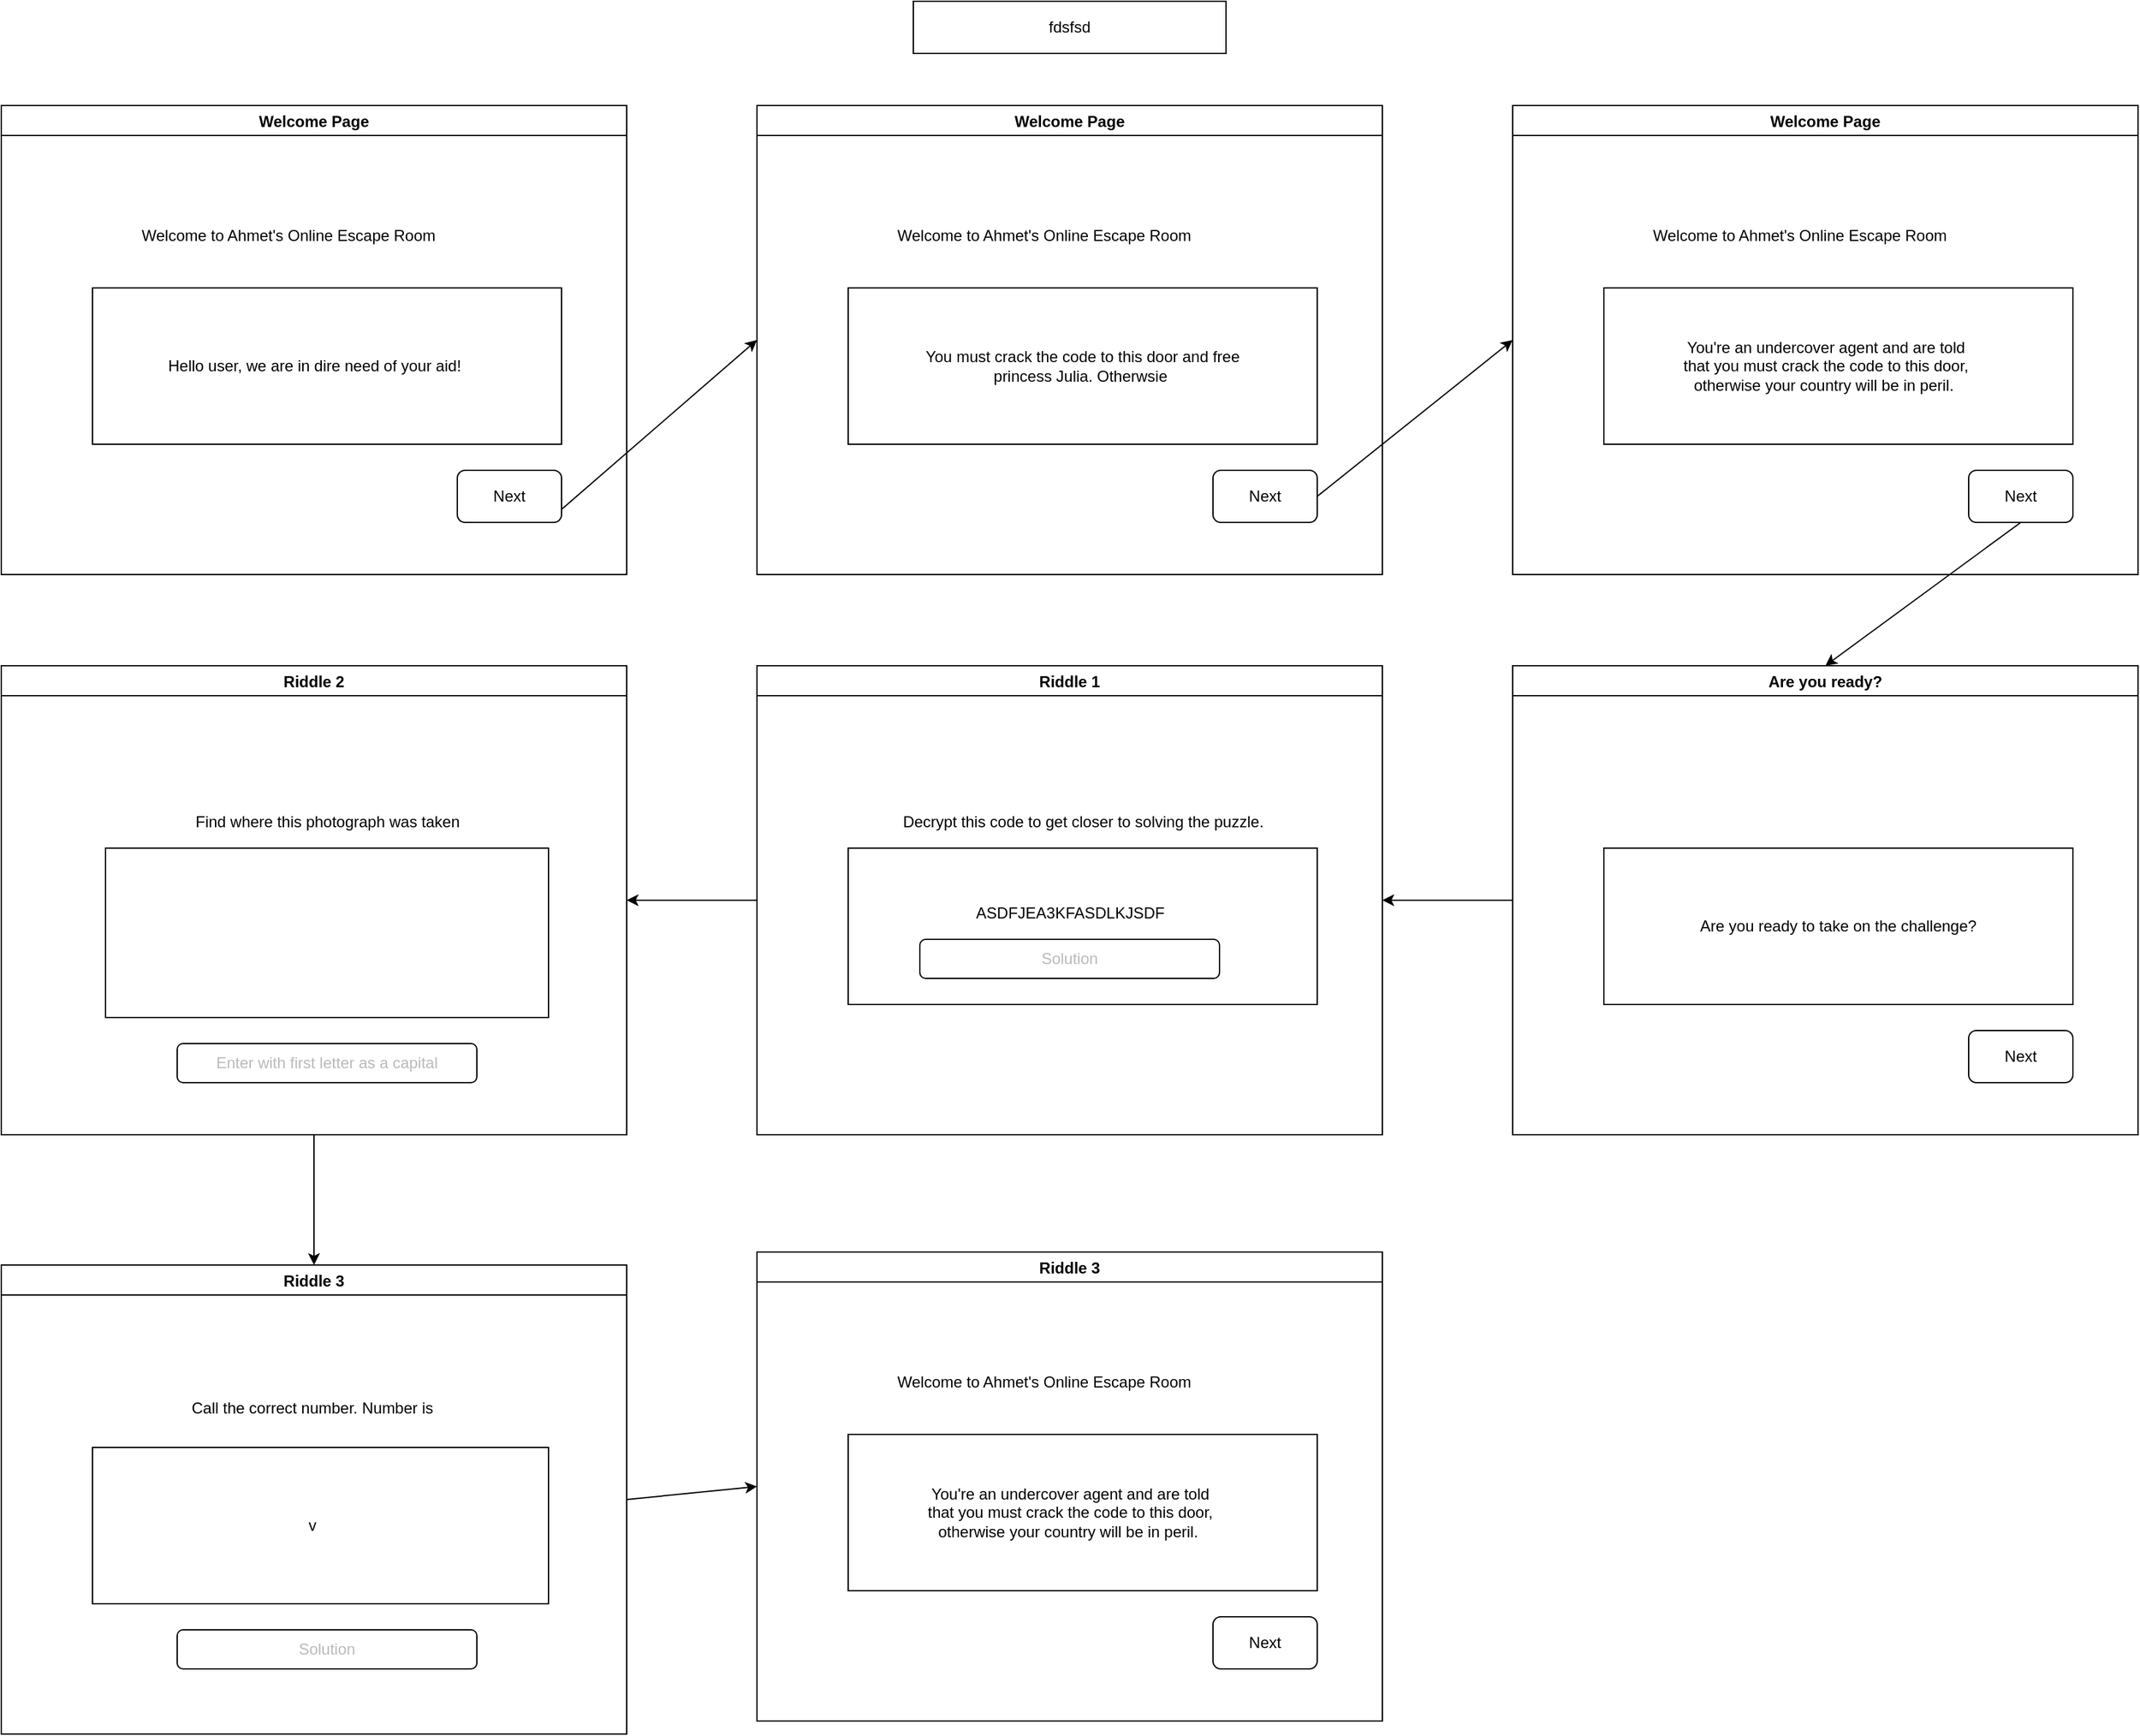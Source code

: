 <mxfile version="17.2.4" type="github">
  <diagram id="Sbk7I84jaUP81W7RC8yo" name="Page-1">
    <mxGraphModel dx="2066" dy="2354" grid="1" gridSize="10" guides="1" tooltips="1" connect="1" arrows="1" fold="1" page="1" pageScale="1" pageWidth="827" pageHeight="1169" math="0" shadow="0">
      <root>
        <mxCell id="0" />
        <mxCell id="1" parent="0" />
        <mxCell id="CDA5UXkGIZM0-HjCLZbo-7" value="" style="endArrow=classic;html=1;rounded=0;exitX=0.5;exitY=1;exitDx=0;exitDy=0;entryX=0.5;entryY=0;entryDx=0;entryDy=0;" parent="1" source="CDA5UXkGIZM0-HjCLZbo-33" target="CDA5UXkGIZM0-HjCLZbo-37" edge="1">
          <mxGeometry width="50" height="50" relative="1" as="geometry">
            <mxPoint x="390" y="360" as="sourcePoint" />
            <mxPoint x="1590" y="-490" as="targetPoint" />
          </mxGeometry>
        </mxCell>
        <mxCell id="CDA5UXkGIZM0-HjCLZbo-8" value="" style="endArrow=classic;html=1;rounded=0;entryX=1;entryY=0.5;entryDx=0;entryDy=0;exitX=0;exitY=0.5;exitDx=0;exitDy=0;" parent="1" source="CDA5UXkGIZM0-HjCLZbo-37" target="CDA5UXkGIZM0-HjCLZbo-42" edge="1">
          <mxGeometry width="50" height="50" relative="1" as="geometry">
            <mxPoint x="1350" y="-320" as="sourcePoint" />
            <mxPoint x="1260" y="-310" as="targetPoint" />
          </mxGeometry>
        </mxCell>
        <mxCell id="CDA5UXkGIZM0-HjCLZbo-9" value="" style="endArrow=classic;html=1;rounded=0;exitX=1;exitY=0.75;exitDx=0;exitDy=0;entryX=0;entryY=0.5;entryDx=0;entryDy=0;" parent="1" source="CDA5UXkGIZM0-HjCLZbo-31" target="CDA5UXkGIZM0-HjCLZbo-22" edge="1">
          <mxGeometry width="50" height="50" relative="1" as="geometry">
            <mxPoint x="1630" y="-160" as="sourcePoint" />
            <mxPoint x="1630" y="-110" as="targetPoint" />
          </mxGeometry>
        </mxCell>
        <mxCell id="CDA5UXkGIZM0-HjCLZbo-10" value="" style="endArrow=classic;html=1;rounded=0;entryX=0;entryY=0.5;entryDx=0;entryDy=0;exitX=1;exitY=0.5;exitDx=0;exitDy=0;" parent="1" source="CDA5UXkGIZM0-HjCLZbo-58" target="CDA5UXkGIZM0-HjCLZbo-52" edge="1">
          <mxGeometry width="50" height="50" relative="1" as="geometry">
            <mxPoint x="700" y="130" as="sourcePoint" />
            <mxPoint x="490" y="170" as="targetPoint" />
          </mxGeometry>
        </mxCell>
        <mxCell id="CDA5UXkGIZM0-HjCLZbo-11" value="fdsfsd" style="rounded=0;whiteSpace=wrap;html=1;" parent="1" vertex="1">
          <mxGeometry x="890" y="-1040" width="240" height="40" as="geometry" />
        </mxCell>
        <mxCell id="CDA5UXkGIZM0-HjCLZbo-12" value="Welcome Page" style="swimlane;" parent="1" vertex="1">
          <mxGeometry x="190" y="-960" width="480" height="360" as="geometry" />
        </mxCell>
        <mxCell id="CDA5UXkGIZM0-HjCLZbo-17" value="Welcome to Ahmet&#39;s Online Escape Room" style="text;html=1;align=center;verticalAlign=middle;resizable=0;points=[];autosize=1;strokeColor=none;fillColor=none;" parent="CDA5UXkGIZM0-HjCLZbo-12" vertex="1">
          <mxGeometry x="100" y="90" width="240" height="20" as="geometry" />
        </mxCell>
        <mxCell id="CDA5UXkGIZM0-HjCLZbo-19" value="" style="rounded=0;whiteSpace=wrap;html=1;" parent="CDA5UXkGIZM0-HjCLZbo-12" vertex="1">
          <mxGeometry x="70" y="140" width="360" height="120" as="geometry" />
        </mxCell>
        <mxCell id="CDA5UXkGIZM0-HjCLZbo-18" value="Hello user, we are in dire need of your aid!&lt;br&gt;" style="text;html=1;align=center;verticalAlign=middle;resizable=0;points=[];autosize=1;strokeColor=none;fillColor=none;" parent="CDA5UXkGIZM0-HjCLZbo-12" vertex="1">
          <mxGeometry x="120" y="190" width="240" height="20" as="geometry" />
        </mxCell>
        <mxCell id="CDA5UXkGIZM0-HjCLZbo-31" value="Next" style="rounded=1;whiteSpace=wrap;html=1;" parent="CDA5UXkGIZM0-HjCLZbo-12" vertex="1">
          <mxGeometry x="350" y="280" width="80" height="40" as="geometry" />
        </mxCell>
        <mxCell id="CDA5UXkGIZM0-HjCLZbo-22" value="Welcome Page" style="swimlane;" parent="1" vertex="1">
          <mxGeometry x="770" y="-960" width="480" height="360" as="geometry" />
        </mxCell>
        <mxCell id="CDA5UXkGIZM0-HjCLZbo-23" value="Welcome to Ahmet&#39;s Online Escape Room" style="text;html=1;align=center;verticalAlign=middle;resizable=0;points=[];autosize=1;strokeColor=none;fillColor=none;" parent="CDA5UXkGIZM0-HjCLZbo-22" vertex="1">
          <mxGeometry x="100" y="90" width="240" height="20" as="geometry" />
        </mxCell>
        <mxCell id="CDA5UXkGIZM0-HjCLZbo-24" value="You must crack the code to this door and free&lt;br&gt;princess Julia. Otherwsie&amp;nbsp;" style="rounded=0;whiteSpace=wrap;html=1;" parent="CDA5UXkGIZM0-HjCLZbo-22" vertex="1">
          <mxGeometry x="70" y="140" width="360" height="120" as="geometry" />
        </mxCell>
        <mxCell id="CDA5UXkGIZM0-HjCLZbo-32" value="Next" style="rounded=1;whiteSpace=wrap;html=1;" parent="CDA5UXkGIZM0-HjCLZbo-22" vertex="1">
          <mxGeometry x="350" y="280" width="80" height="40" as="geometry" />
        </mxCell>
        <mxCell id="CDA5UXkGIZM0-HjCLZbo-26" value="Welcome Page" style="swimlane;" parent="1" vertex="1">
          <mxGeometry x="1350" y="-960" width="480" height="360" as="geometry" />
        </mxCell>
        <mxCell id="CDA5UXkGIZM0-HjCLZbo-27" value="Welcome to Ahmet&#39;s Online Escape Room" style="text;html=1;align=center;verticalAlign=middle;resizable=0;points=[];autosize=1;strokeColor=none;fillColor=none;" parent="CDA5UXkGIZM0-HjCLZbo-26" vertex="1">
          <mxGeometry x="100" y="90" width="240" height="20" as="geometry" />
        </mxCell>
        <mxCell id="CDA5UXkGIZM0-HjCLZbo-28" value="" style="rounded=0;whiteSpace=wrap;html=1;" parent="CDA5UXkGIZM0-HjCLZbo-26" vertex="1">
          <mxGeometry x="70" y="140" width="360" height="120" as="geometry" />
        </mxCell>
        <mxCell id="CDA5UXkGIZM0-HjCLZbo-29" value="You&#39;re an undercover agent and are told&lt;br&gt;that you must crack the code to this door,&lt;br&gt;otherwise your country will be in peril.&amp;nbsp;" style="text;html=1;align=center;verticalAlign=middle;resizable=0;points=[];autosize=1;strokeColor=none;fillColor=none;" parent="CDA5UXkGIZM0-HjCLZbo-26" vertex="1">
          <mxGeometry x="125" y="175" width="230" height="50" as="geometry" />
        </mxCell>
        <mxCell id="CDA5UXkGIZM0-HjCLZbo-33" value="Next" style="rounded=1;whiteSpace=wrap;html=1;" parent="CDA5UXkGIZM0-HjCLZbo-26" vertex="1">
          <mxGeometry x="350" y="280" width="80" height="40" as="geometry" />
        </mxCell>
        <mxCell id="CDA5UXkGIZM0-HjCLZbo-34" value="" style="endArrow=classic;html=1;rounded=0;exitX=1;exitY=0.75;exitDx=0;exitDy=0;entryX=0;entryY=0.5;entryDx=0;entryDy=0;" parent="1" target="CDA5UXkGIZM0-HjCLZbo-26" edge="1">
          <mxGeometry width="50" height="50" relative="1" as="geometry">
            <mxPoint x="1200" y="-660" as="sourcePoint" />
            <mxPoint x="1360" y="-800" as="targetPoint" />
          </mxGeometry>
        </mxCell>
        <mxCell id="CDA5UXkGIZM0-HjCLZbo-36" value="" style="endArrow=classic;html=1;rounded=0;entryX=1;entryY=0.5;entryDx=0;entryDy=0;exitX=0;exitY=0.5;exitDx=0;exitDy=0;" parent="1" source="CDA5UXkGIZM0-HjCLZbo-42" target="CDA5UXkGIZM0-HjCLZbo-47" edge="1">
          <mxGeometry width="50" height="50" relative="1" as="geometry">
            <mxPoint x="780" y="-300" as="sourcePoint" />
            <mxPoint x="660" y="-300" as="targetPoint" />
          </mxGeometry>
        </mxCell>
        <mxCell id="CDA5UXkGIZM0-HjCLZbo-37" value="Are you ready?" style="swimlane;" parent="1" vertex="1">
          <mxGeometry x="1350" y="-530" width="480" height="360" as="geometry" />
        </mxCell>
        <mxCell id="CDA5UXkGIZM0-HjCLZbo-39" value="Are you ready to take on the challenge?" style="rounded=0;whiteSpace=wrap;html=1;" parent="CDA5UXkGIZM0-HjCLZbo-37" vertex="1">
          <mxGeometry x="70" y="140" width="360" height="120" as="geometry" />
        </mxCell>
        <mxCell id="CDA5UXkGIZM0-HjCLZbo-41" value="Next" style="rounded=1;whiteSpace=wrap;html=1;" parent="CDA5UXkGIZM0-HjCLZbo-37" vertex="1">
          <mxGeometry x="350" y="280" width="80" height="40" as="geometry" />
        </mxCell>
        <mxCell id="CDA5UXkGIZM0-HjCLZbo-42" value="Riddle 1" style="swimlane;" parent="1" vertex="1">
          <mxGeometry x="770" y="-530" width="480" height="360" as="geometry" />
        </mxCell>
        <mxCell id="CDA5UXkGIZM0-HjCLZbo-43" value="Decrypt this code to get closer to solving the puzzle." style="text;html=1;align=center;verticalAlign=middle;resizable=0;points=[];autosize=1;strokeColor=none;fillColor=none;" parent="CDA5UXkGIZM0-HjCLZbo-42" vertex="1">
          <mxGeometry x="105" y="110" width="290" height="20" as="geometry" />
        </mxCell>
        <mxCell id="CDA5UXkGIZM0-HjCLZbo-44" value="" style="rounded=0;whiteSpace=wrap;html=1;" parent="CDA5UXkGIZM0-HjCLZbo-42" vertex="1">
          <mxGeometry x="70" y="140" width="360" height="120" as="geometry" />
        </mxCell>
        <mxCell id="CDA5UXkGIZM0-HjCLZbo-45" value="ASDFJEA3KFASDLKJSDF" style="text;html=1;align=center;verticalAlign=middle;resizable=0;points=[];autosize=1;strokeColor=none;fillColor=none;" parent="CDA5UXkGIZM0-HjCLZbo-42" vertex="1">
          <mxGeometry x="160" y="180" width="160" height="20" as="geometry" />
        </mxCell>
        <mxCell id="CDA5UXkGIZM0-HjCLZbo-57" value="&lt;font color=&quot;#bababa&quot;&gt;Solution&lt;/font&gt;" style="rounded=1;whiteSpace=wrap;html=1;" parent="CDA5UXkGIZM0-HjCLZbo-42" vertex="1">
          <mxGeometry x="125" y="210" width="230" height="30" as="geometry" />
        </mxCell>
        <mxCell id="CDA5UXkGIZM0-HjCLZbo-70" style="edgeStyle=orthogonalEdgeStyle;rounded=0;orthogonalLoop=1;jettySize=auto;html=1;entryX=0.5;entryY=0;entryDx=0;entryDy=0;fontColor=#BABABA;" parent="1" source="CDA5UXkGIZM0-HjCLZbo-47" target="CDA5UXkGIZM0-HjCLZbo-58" edge="1">
          <mxGeometry relative="1" as="geometry" />
        </mxCell>
        <mxCell id="CDA5UXkGIZM0-HjCLZbo-47" value="Riddle 2" style="swimlane;" parent="1" vertex="1">
          <mxGeometry x="190" y="-530" width="480" height="360" as="geometry" />
        </mxCell>
        <mxCell id="CDA5UXkGIZM0-HjCLZbo-49" value="" style="rounded=0;whiteSpace=wrap;html=1;" parent="CDA5UXkGIZM0-HjCLZbo-47" vertex="1">
          <mxGeometry x="80" y="140" width="340" height="130" as="geometry" />
        </mxCell>
        <mxCell id="CDA5UXkGIZM0-HjCLZbo-63" value="&lt;font color=&quot;#bababa&quot;&gt;Enter with first letter as a capital&lt;/font&gt;" style="rounded=1;whiteSpace=wrap;html=1;" parent="CDA5UXkGIZM0-HjCLZbo-47" vertex="1">
          <mxGeometry x="135" y="290" width="230" height="30" as="geometry" />
        </mxCell>
        <mxCell id="CDA5UXkGIZM0-HjCLZbo-68" value="Find where this photograph was taken" style="text;html=1;align=center;verticalAlign=middle;resizable=0;points=[];autosize=1;strokeColor=none;fillColor=none;" parent="CDA5UXkGIZM0-HjCLZbo-47" vertex="1">
          <mxGeometry x="140" y="110" width="220" height="20" as="geometry" />
        </mxCell>
        <mxCell id="CDA5UXkGIZM0-HjCLZbo-52" value="Riddle 3" style="swimlane;" parent="1" vertex="1">
          <mxGeometry x="770" y="-80" width="480" height="360" as="geometry" />
        </mxCell>
        <mxCell id="CDA5UXkGIZM0-HjCLZbo-53" value="Welcome to Ahmet&#39;s Online Escape Room" style="text;html=1;align=center;verticalAlign=middle;resizable=0;points=[];autosize=1;strokeColor=none;fillColor=none;" parent="CDA5UXkGIZM0-HjCLZbo-52" vertex="1">
          <mxGeometry x="100" y="90" width="240" height="20" as="geometry" />
        </mxCell>
        <mxCell id="CDA5UXkGIZM0-HjCLZbo-54" value="" style="rounded=0;whiteSpace=wrap;html=1;" parent="CDA5UXkGIZM0-HjCLZbo-52" vertex="1">
          <mxGeometry x="70" y="140" width="360" height="120" as="geometry" />
        </mxCell>
        <mxCell id="CDA5UXkGIZM0-HjCLZbo-55" value="You&#39;re an undercover agent and are told&lt;br&gt;that you must crack the code to this door,&lt;br&gt;otherwise your country will be in peril.&amp;nbsp;" style="text;html=1;align=center;verticalAlign=middle;resizable=0;points=[];autosize=1;strokeColor=none;fillColor=none;" parent="CDA5UXkGIZM0-HjCLZbo-52" vertex="1">
          <mxGeometry x="125" y="175" width="230" height="50" as="geometry" />
        </mxCell>
        <mxCell id="CDA5UXkGIZM0-HjCLZbo-56" value="Next" style="rounded=1;whiteSpace=wrap;html=1;" parent="CDA5UXkGIZM0-HjCLZbo-52" vertex="1">
          <mxGeometry x="350" y="280" width="80" height="40" as="geometry" />
        </mxCell>
        <mxCell id="CDA5UXkGIZM0-HjCLZbo-58" value="Riddle 3" style="swimlane;" parent="1" vertex="1">
          <mxGeometry x="190" y="-70" width="480" height="360" as="geometry" />
        </mxCell>
        <mxCell id="CDA5UXkGIZM0-HjCLZbo-59" value="Call the correct number. Number is&amp;nbsp;" style="text;html=1;align=center;verticalAlign=middle;resizable=0;points=[];autosize=1;strokeColor=none;fillColor=none;" parent="CDA5UXkGIZM0-HjCLZbo-58" vertex="1">
          <mxGeometry x="140" y="100" width="200" height="20" as="geometry" />
        </mxCell>
        <mxCell id="CDA5UXkGIZM0-HjCLZbo-60" value="" style="rounded=0;whiteSpace=wrap;html=1;" parent="CDA5UXkGIZM0-HjCLZbo-58" vertex="1">
          <mxGeometry x="70" y="140" width="350" height="120" as="geometry" />
        </mxCell>
        <mxCell id="CDA5UXkGIZM0-HjCLZbo-61" value="v&amp;nbsp;" style="text;html=1;align=center;verticalAlign=middle;resizable=0;points=[];autosize=1;strokeColor=none;fillColor=none;" parent="CDA5UXkGIZM0-HjCLZbo-58" vertex="1">
          <mxGeometry x="230" y="190" width="20" height="20" as="geometry" />
        </mxCell>
        <mxCell id="CDA5UXkGIZM0-HjCLZbo-64" value="&lt;font color=&quot;#bababa&quot;&gt;Solution&lt;/font&gt;" style="rounded=1;whiteSpace=wrap;html=1;" parent="CDA5UXkGIZM0-HjCLZbo-58" vertex="1">
          <mxGeometry x="135" y="280" width="230" height="30" as="geometry" />
        </mxCell>
      </root>
    </mxGraphModel>
  </diagram>
</mxfile>
